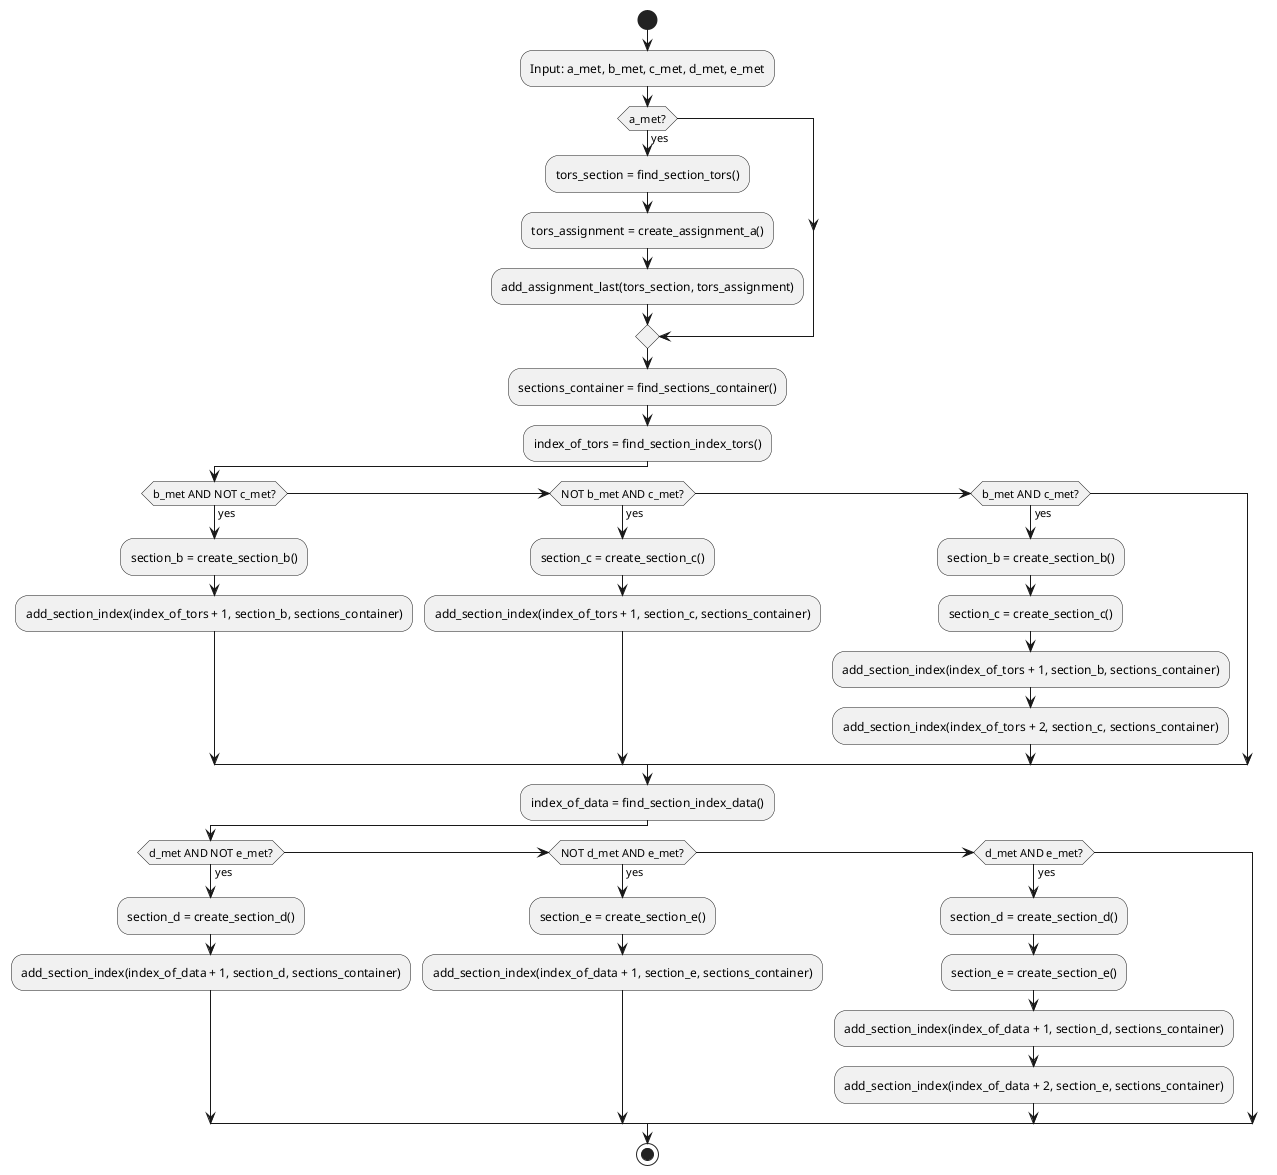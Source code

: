 @startuml
start

:Input: a_met, b_met, c_met, d_met, e_met;

if (a_met?) then (yes)
  :tors_section = find_section_tors();
  :tors_assignment = create_assignment_a();
  :add_assignment_last(tors_section, tors_assignment);
endif

:sections_container = find_sections_container();
:index_of_tors = find_section_index_tors();

if (b_met AND NOT c_met?) then (yes)
  :section_b = create_section_b();
  :add_section_index(index_of_tors + 1, section_b, sections_container);
elseif (NOT b_met AND c_met?) then (yes)
  :section_c = create_section_c();
  :add_section_index(index_of_tors + 1, section_c, sections_container);
elseif (b_met AND c_met?) then (yes)
  :section_b = create_section_b();
  :section_c = create_section_c();
  :add_section_index(index_of_tors + 1, section_b, sections_container);
  :add_section_index(index_of_tors + 2, section_c, sections_container);
endif

:index_of_data = find_section_index_data();

if (d_met AND NOT e_met?) then (yes)
  :section_d = create_section_d();
  :add_section_index(index_of_data + 1, section_d, sections_container);
elseif (NOT d_met AND e_met?) then (yes)
  :section_e = create_section_e();
  :add_section_index(index_of_data + 1, section_e, sections_container);
elseif (d_met AND e_met?) then (yes)
  :section_d = create_section_d();
  :section_e = create_section_e();
  :add_section_index(index_of_data + 1, section_d, sections_container);
  :add_section_index(index_of_data + 2, section_e, sections_container);
endif

stop
@enduml